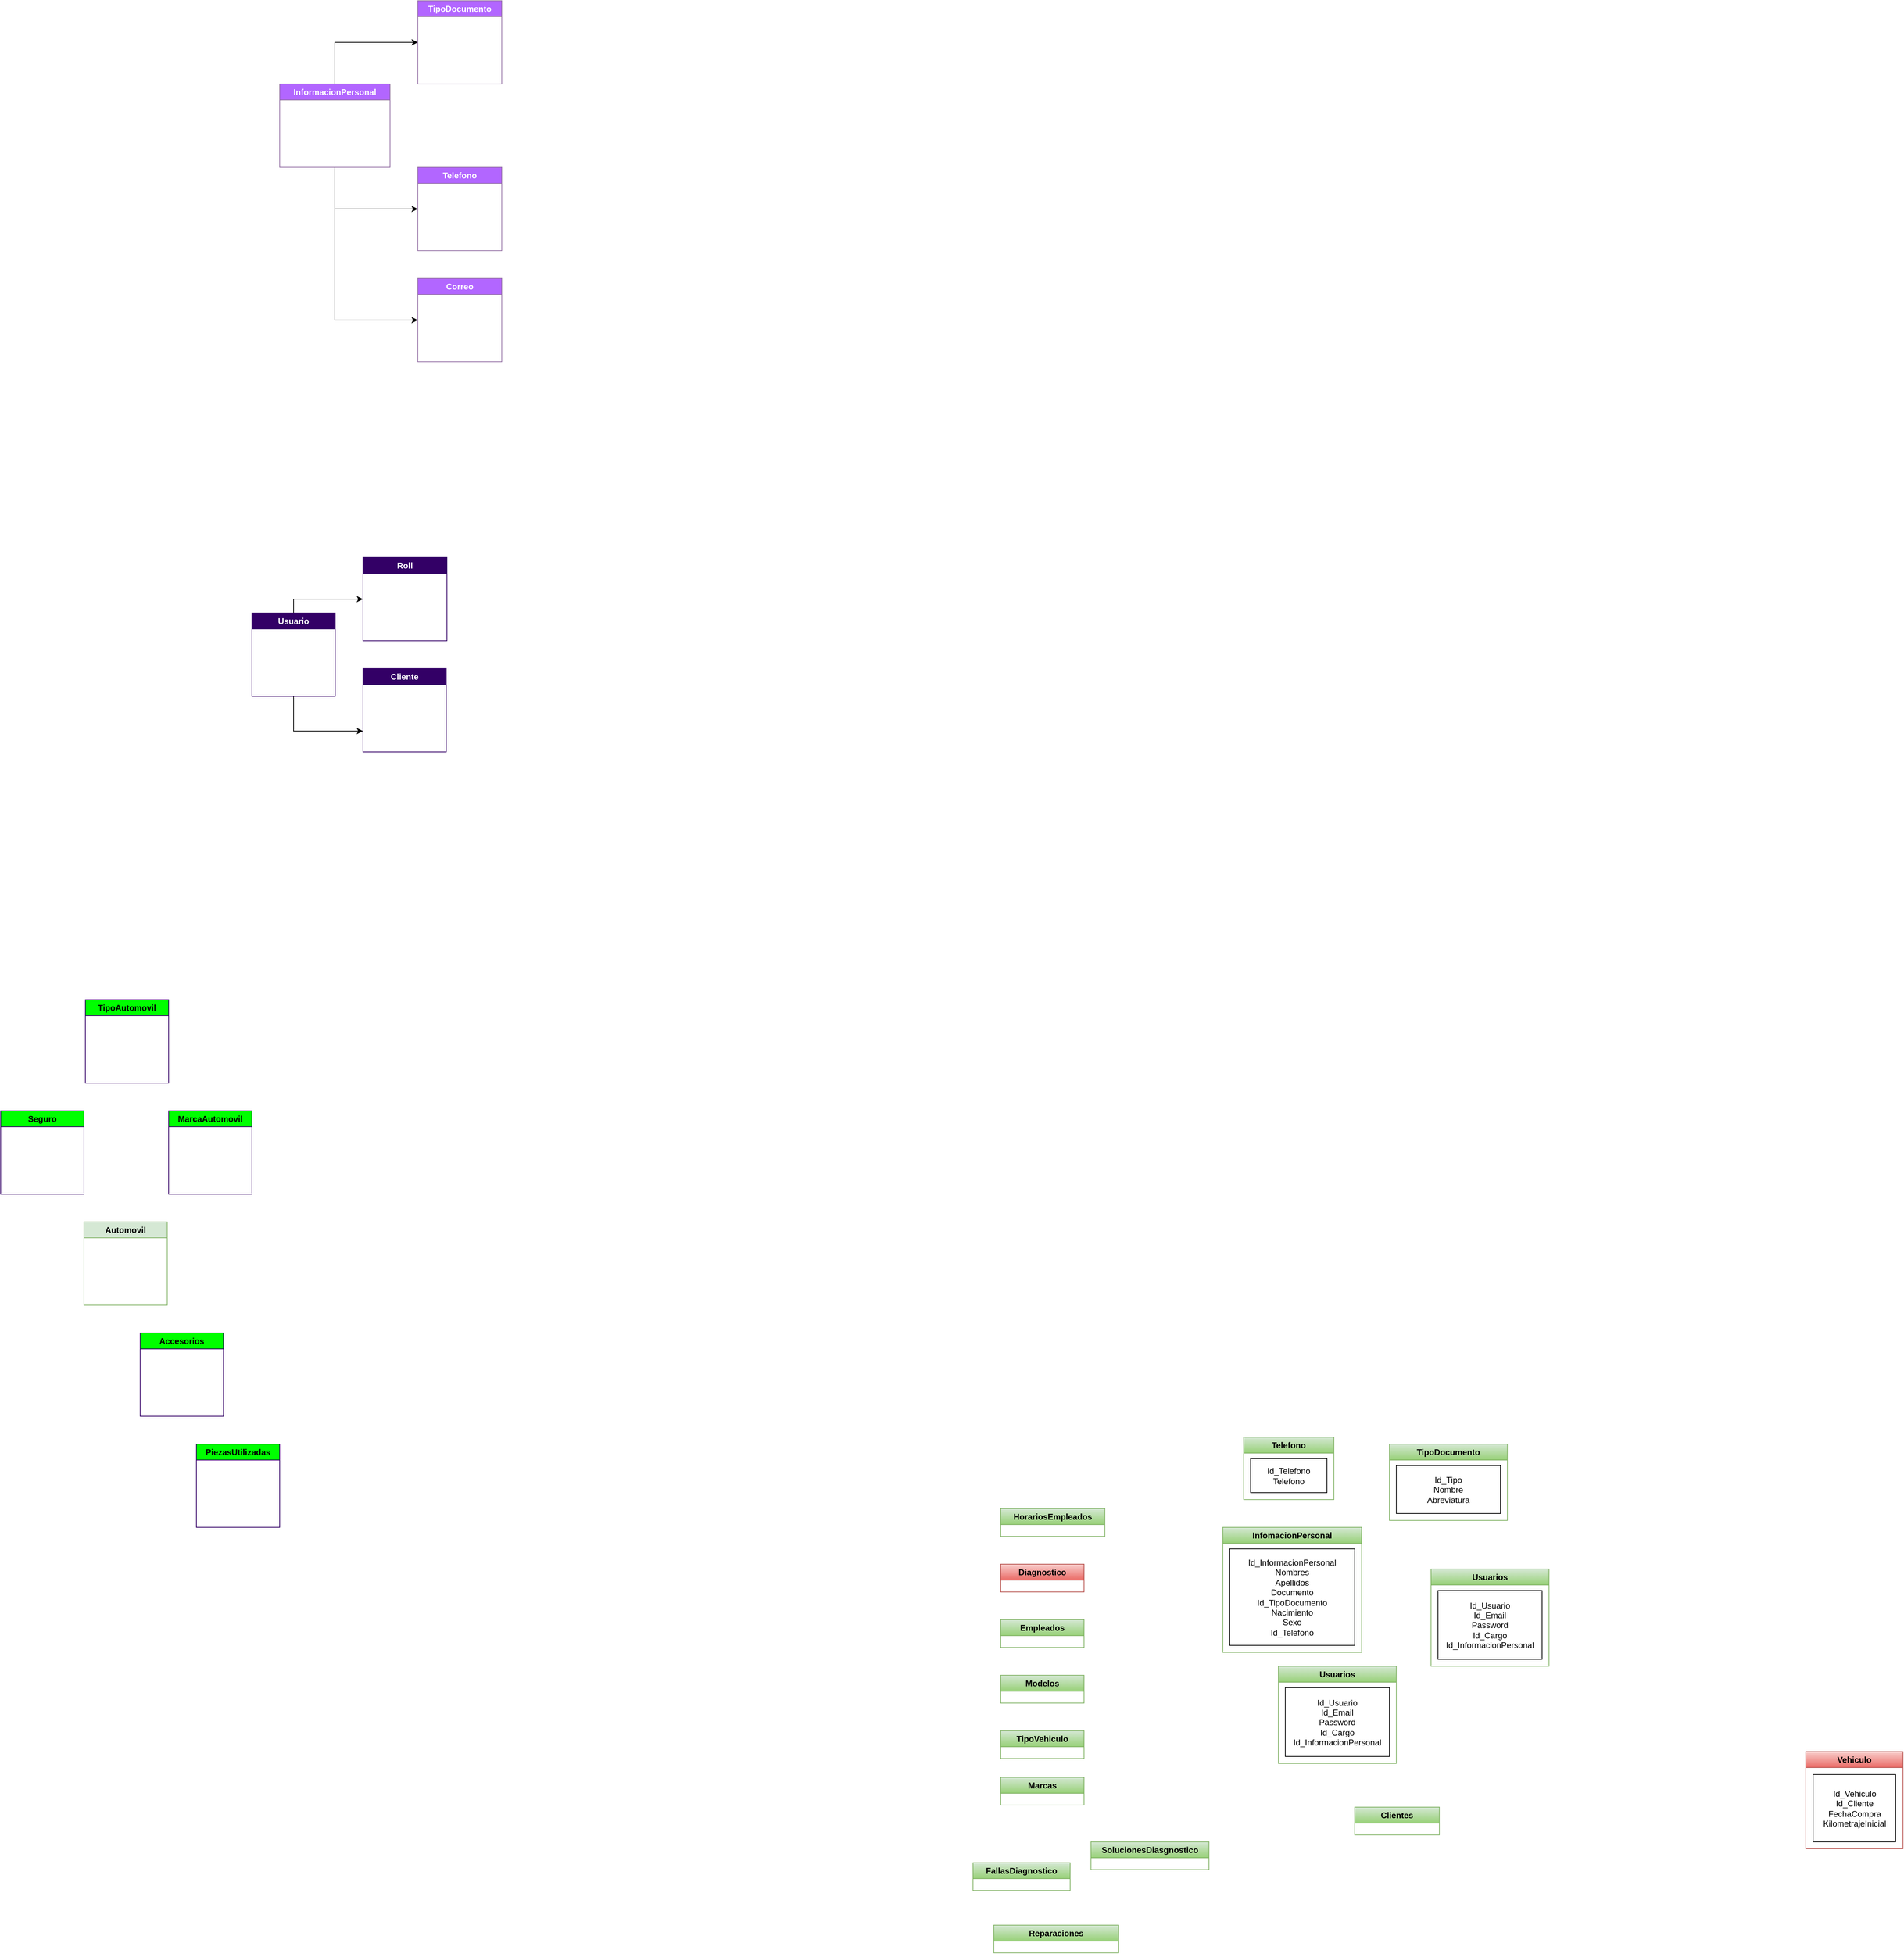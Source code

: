 <mxfile version="21.6.7" type="github">
  <diagram name="Page-1" id="T80rOR9vDIjqRzHl7qig">
    <mxGraphModel dx="2820" dy="3746" grid="1" gridSize="10" guides="1" tooltips="1" connect="1" arrows="1" fold="1" page="1" pageScale="1" pageWidth="850" pageHeight="1100" math="0" shadow="0">
      <root>
        <mxCell id="0" />
        <mxCell id="1" parent="0" />
        <mxCell id="cB3qJ_cgSJbhxKvkDimK-1" value="Empleados" style="swimlane;whiteSpace=wrap;html=1;fillColor=#d5e8d4;strokeColor=#82b366;gradientColor=#97d077;" parent="1" vertex="1" collapsed="1">
          <mxGeometry x="80" y="13" width="120" height="40" as="geometry">
            <mxRectangle x="295" y="-110" width="160" height="180" as="alternateBounds" />
          </mxGeometry>
        </mxCell>
        <mxCell id="cB3qJ_cgSJbhxKvkDimK-2" value="&lt;div&gt;Id_Empleado&lt;/div&gt;&lt;div&gt;Nombre&lt;/div&gt;&lt;div&gt;Apellido&lt;/div&gt;&lt;div&gt;FechaNacimiento&lt;/div&gt;&lt;div&gt;DireccionResidencial&lt;/div&gt;&lt;div&gt;Telefono&lt;/div&gt;&lt;div&gt;Correo&lt;/div&gt;&lt;div&gt;Id_Cargo&lt;/div&gt;" style="rounded=0;whiteSpace=wrap;html=1;" parent="cB3qJ_cgSJbhxKvkDimK-1" vertex="1">
          <mxGeometry x="10" y="35" width="140" height="133" as="geometry" />
        </mxCell>
        <mxCell id="cB3qJ_cgSJbhxKvkDimK-3" value="HorariosEmpleados" style="swimlane;whiteSpace=wrap;html=1;fillColor=#d5e8d4;strokeColor=#82b366;gradientColor=#97d077;" parent="1" vertex="1" collapsed="1">
          <mxGeometry x="80" y="-147" width="150" height="40" as="geometry">
            <mxRectangle x="520" y="80" width="160" height="130" as="alternateBounds" />
          </mxGeometry>
        </mxCell>
        <mxCell id="cB3qJ_cgSJbhxKvkDimK-4" value="&lt;div&gt;Id_Horario&lt;/div&gt;&lt;div&gt;Id_Empleado&lt;/div&gt;&lt;div&gt;Fecha&lt;/div&gt;&lt;div&gt;HoraEntrada&lt;/div&gt;&lt;div&gt;HoraSalida&lt;br&gt;&lt;/div&gt;" style="rounded=0;whiteSpace=wrap;html=1;" parent="cB3qJ_cgSJbhxKvkDimK-3" vertex="1">
          <mxGeometry x="10" y="34" width="140" height="86" as="geometry" />
        </mxCell>
        <mxCell id="cB3qJ_cgSJbhxKvkDimK-8" value="Marcas" style="swimlane;whiteSpace=wrap;html=1;fillColor=#d5e8d4;strokeColor=#82b366;gradientColor=#97d077;" parent="1" vertex="1" collapsed="1">
          <mxGeometry x="80" y="240" width="120" height="40" as="geometry">
            <mxRectangle x="830" y="-120" width="130" height="100" as="alternateBounds" />
          </mxGeometry>
        </mxCell>
        <mxCell id="cB3qJ_cgSJbhxKvkDimK-9" value="&lt;div&gt;Id_Marca&lt;/div&gt;&lt;div&gt;NombreMarca&lt;br&gt;&lt;/div&gt;" style="rounded=0;whiteSpace=wrap;html=1;" parent="cB3qJ_cgSJbhxKvkDimK-8" vertex="1">
          <mxGeometry x="10" y="35" width="110" height="53" as="geometry" />
        </mxCell>
        <mxCell id="cB3qJ_cgSJbhxKvkDimK-10" value="Modelos" style="swimlane;whiteSpace=wrap;html=1;fillColor=#d5e8d4;strokeColor=#82b366;gradientColor=#97d077;" parent="1" vertex="1" collapsed="1">
          <mxGeometry x="80" y="93" width="120" height="40" as="geometry">
            <mxRectangle x="80" y="100" width="150" height="110" as="alternateBounds" />
          </mxGeometry>
        </mxCell>
        <mxCell id="cB3qJ_cgSJbhxKvkDimK-11" value="&lt;div&gt;Id_Modelo&lt;/div&gt;&lt;div&gt;Id_Marca&lt;br&gt;&lt;/div&gt;NombreModelo" style="rounded=0;whiteSpace=wrap;html=1;" parent="cB3qJ_cgSJbhxKvkDimK-10" vertex="1">
          <mxGeometry x="9" y="31" width="132" height="69" as="geometry" />
        </mxCell>
        <mxCell id="cB3qJ_cgSJbhxKvkDimK-14" value="TipoVehiculo" style="swimlane;whiteSpace=wrap;html=1;fillColor=#d5e8d4;gradientColor=#97d077;strokeColor=#82b366;" parent="1" vertex="1" collapsed="1">
          <mxGeometry x="80" y="173" width="120" height="40" as="geometry">
            <mxRectangle x="280" y="120" width="175" height="200" as="alternateBounds" />
          </mxGeometry>
        </mxCell>
        <mxCell id="cB3qJ_cgSJbhxKvkDimK-15" value="&lt;div style=&quot;font-size: 14px;&quot;&gt;&lt;font style=&quot;font-size: 14px;&quot;&gt;Id_Vehiculo&lt;/font&gt;&lt;/div&gt;&lt;div style=&quot;font-size: 14px;&quot;&gt;&lt;font style=&quot;font-size: 14px;&quot;&gt;Id_Cliente&lt;br&gt;&lt;/font&gt;&lt;/div&gt;&lt;div style=&quot;font-size: 14px;&quot;&gt;&lt;font style=&quot;font-size: 14px;&quot;&gt;Id_TipoVehiculo&lt;/font&gt;&lt;/div&gt;&lt;div style=&quot;font-size: 14px;&quot;&gt;&lt;font style=&quot;font-size: 14px;&quot;&gt;Id_Marca&lt;/font&gt;&lt;/div&gt;&lt;div style=&quot;font-size: 14px;&quot;&gt;&lt;font style=&quot;font-size: 14px;&quot;&gt;Id_Modelo&lt;/font&gt;&lt;/div&gt;&lt;div style=&quot;font-size: 14px;&quot;&gt;&lt;font style=&quot;font-size: 14px;&quot;&gt;NumeroSerie&lt;/font&gt;&lt;/div&gt;&lt;div style=&quot;font-size: 14px;&quot;&gt;&lt;font style=&quot;font-size: 14px;&quot;&gt;Kilometraje&lt;br&gt;&lt;/font&gt;&lt;/div&gt;&lt;div style=&quot;font-size: 14px;&quot;&gt;&lt;font style=&quot;font-size: 14px;&quot;&gt;TipoMotor&lt;font style=&quot;font-size: 14px;&quot;&gt;&lt;br&gt;&lt;/font&gt;&lt;/font&gt;&lt;/div&gt;" style="rounded=0;whiteSpace=wrap;html=1;" parent="cB3qJ_cgSJbhxKvkDimK-14" vertex="1">
          <mxGeometry x="13" y="31" width="149" height="159" as="geometry" />
        </mxCell>
        <mxCell id="cB3qJ_cgSJbhxKvkDimK-18" value="Diagnostico" style="swimlane;whiteSpace=wrap;html=1;fillColor=#f8cecc;gradientColor=#ea6b66;strokeColor=#b85450;" parent="1" vertex="1" collapsed="1">
          <mxGeometry x="80" y="-67" width="120" height="40" as="geometry">
            <mxRectangle x="90" y="-140" width="150" height="180" as="alternateBounds" />
          </mxGeometry>
        </mxCell>
        <mxCell id="cB3qJ_cgSJbhxKvkDimK-19" value="&lt;div&gt;Id_Diagnostico&lt;/div&gt;&lt;div&gt;Id_Vehiculo&lt;/div&gt;&lt;div&gt;Id_Empleado&lt;/div&gt;&lt;div&gt;Fecha&lt;/div&gt;&lt;div&gt;Descripcion&lt;/div&gt;&lt;div&gt;FallasDetectadas&lt;/div&gt;&lt;div&gt;Solucion&lt;/div&gt;&lt;div&gt;CostoReparacion&lt;br&gt;&lt;/div&gt;" style="rounded=0;whiteSpace=wrap;html=1;" parent="cB3qJ_cgSJbhxKvkDimK-18" vertex="1">
          <mxGeometry x="9" y="31" width="131" height="139" as="geometry" />
        </mxCell>
        <mxCell id="cB3qJ_cgSJbhxKvkDimK-21" value="SolucionesDiasgnostico" style="swimlane;whiteSpace=wrap;html=1;fillColor=#d5e8d4;gradientColor=#97d077;strokeColor=#82b366;" parent="1" vertex="1" collapsed="1">
          <mxGeometry x="210" y="333" width="170" height="40" as="geometry">
            <mxRectangle x="500" y="260" width="170" height="120" as="alternateBounds" />
          </mxGeometry>
        </mxCell>
        <mxCell id="cB3qJ_cgSJbhxKvkDimK-22" value="&lt;div&gt;Id_SolucionDiagnostico&lt;/div&gt;&lt;div&gt;Id_Diagnostico&lt;/div&gt;&lt;div&gt;DescripcionSolucion&lt;/div&gt;" style="rounded=0;whiteSpace=wrap;html=1;" parent="cB3qJ_cgSJbhxKvkDimK-21" vertex="1">
          <mxGeometry x="10" y="33" width="150" height="77" as="geometry" />
        </mxCell>
        <mxCell id="cB3qJ_cgSJbhxKvkDimK-36" value="Factura" style="swimlane;whiteSpace=wrap;html=1;fillColor=#f8cecc;gradientColor=#ea6b66;strokeColor=#b85450;startSize=23;" parent="cB3qJ_cgSJbhxKvkDimK-21" vertex="1" collapsed="1">
          <mxGeometry x="-19" y="20" width="180" height="40" as="geometry">
            <mxRectangle x="1080" y="40" width="180" height="220" as="alternateBounds" />
          </mxGeometry>
        </mxCell>
        <mxCell id="cB3qJ_cgSJbhxKvkDimK-37" value="&lt;div&gt;Id_Factura&lt;/div&gt;&lt;div&gt;FechaEmision&lt;/div&gt;&lt;div&gt;Id_Cliente&lt;/div&gt;&lt;div&gt;Id_Vehiculo&lt;/div&gt;&lt;div&gt;Id_Diagnostico&lt;/div&gt;&lt;div&gt;Id_Reparacion&lt;/div&gt;&lt;div&gt;Subtotal&lt;/div&gt;&lt;div&gt;Impuestos&lt;/div&gt;&lt;div&gt;Descuentos&lt;/div&gt;&lt;div&gt;Total&lt;br&gt;&lt;/div&gt;" style="rounded=0;whiteSpace=wrap;html=1;" parent="cB3qJ_cgSJbhxKvkDimK-36" vertex="1">
          <mxGeometry x="16" y="37" width="150" height="170" as="geometry" />
        </mxCell>
        <mxCell id="cB3qJ_cgSJbhxKvkDimK-23" value="FallasDiagnostico" style="swimlane;whiteSpace=wrap;html=1;fillColor=#d5e8d4;gradientColor=#97d077;strokeColor=#82b366;" parent="1" vertex="1" collapsed="1">
          <mxGeometry x="40" y="363" width="140" height="40" as="geometry">
            <mxRectangle x="55" y="250" width="200" height="105" as="alternateBounds" />
          </mxGeometry>
        </mxCell>
        <mxCell id="cB3qJ_cgSJbhxKvkDimK-24" value="&lt;div&gt;Id_FallasDiagnostico&lt;/div&gt;&lt;div&gt;Id_DIagnostico&lt;/div&gt;&lt;div&gt;DescripcionFalla&lt;/div&gt;" style="rounded=0;whiteSpace=wrap;html=1;" parent="cB3qJ_cgSJbhxKvkDimK-23" vertex="1">
          <mxGeometry x="10" y="33" width="180" height="60" as="geometry" />
        </mxCell>
        <mxCell id="cB3qJ_cgSJbhxKvkDimK-26" value="Clientes" style="swimlane;whiteSpace=wrap;html=1;fillColor=#d5e8d4;gradientColor=#97d077;strokeColor=#82b366;" parent="1" vertex="1" collapsed="1">
          <mxGeometry x="590" y="283" width="122" height="40" as="geometry">
            <mxRectangle x="490" y="-140" width="135" height="140" as="alternateBounds" />
          </mxGeometry>
        </mxCell>
        <mxCell id="cB3qJ_cgSJbhxKvkDimK-27" value="&lt;div&gt;Id_Clientes&lt;/div&gt;&lt;div&gt;Nombre&lt;/div&gt;&lt;div&gt;Apellido&lt;/div&gt;&lt;div&gt;Telefono&lt;br&gt;&lt;/div&gt;&lt;div&gt;Correo&lt;/div&gt;&lt;div&gt;Direccion&lt;br&gt;&lt;/div&gt;" style="rounded=0;whiteSpace=wrap;html=1;" parent="cB3qJ_cgSJbhxKvkDimK-26" vertex="1">
          <mxGeometry x="11" y="33" width="113" height="97" as="geometry" />
        </mxCell>
        <mxCell id="cB3qJ_cgSJbhxKvkDimK-29" value="&lt;div&gt;Vehiculo&lt;/div&gt;" style="swimlane;whiteSpace=wrap;html=1;fillColor=#f8cecc;gradientColor=#ea6b66;strokeColor=#b85450;" parent="1" vertex="1">
          <mxGeometry x="1240" y="203" width="140" height="140" as="geometry">
            <mxRectangle x="50" y="-20" width="180" height="40" as="alternateBounds" />
          </mxGeometry>
        </mxCell>
        <mxCell id="cB3qJ_cgSJbhxKvkDimK-30" value="&lt;div&gt;Id_Vehiculo&lt;/div&gt;&lt;div&gt;Id_Cliente&lt;/div&gt;&lt;div&gt;FechaCompra&lt;/div&gt;&lt;div&gt;KilometrajeInicial&lt;br&gt;&lt;/div&gt;" style="rounded=0;whiteSpace=wrap;html=1;" parent="cB3qJ_cgSJbhxKvkDimK-29" vertex="1">
          <mxGeometry x="10.5" y="33" width="119" height="97" as="geometry" />
        </mxCell>
        <mxCell id="cB3qJ_cgSJbhxKvkDimK-38" value="Reparaciones" style="swimlane;whiteSpace=wrap;html=1;fillColor=#d5e8d4;gradientColor=#97d077;strokeColor=#82b366;startSize=23;" parent="1" vertex="1" collapsed="1">
          <mxGeometry x="70" y="453" width="180" height="40" as="geometry">
            <mxRectangle x="710" y="40" width="190" height="140" as="alternateBounds" />
          </mxGeometry>
        </mxCell>
        <mxCell id="cB3qJ_cgSJbhxKvkDimK-39" value="&lt;div&gt;Id_Reparaciones&lt;/div&gt;&lt;div&gt;Fecha&lt;/div&gt;&lt;div&gt;Id_Diagnostico&lt;br&gt;&lt;/div&gt;&lt;div&gt;Id_Factura&lt;/div&gt;&lt;div&gt;Id_Cliente&lt;/div&gt;&lt;div&gt;Id_vehiculo&lt;br&gt;&lt;/div&gt;" style="rounded=0;whiteSpace=wrap;html=1;" parent="cB3qJ_cgSJbhxKvkDimK-38" vertex="1">
          <mxGeometry x="11" y="33" width="169" height="97" as="geometry" />
        </mxCell>
        <mxCell id="ILn246hxc0myOcRo-HGs-21" style="edgeStyle=orthogonalEdgeStyle;rounded=0;orthogonalLoop=1;jettySize=auto;html=1;exitX=0.5;exitY=0;exitDx=0;exitDy=0;entryX=0;entryY=0.5;entryDx=0;entryDy=0;" parent="1" source="ILn246hxc0myOcRo-HGs-1" target="ILn246hxc0myOcRo-HGs-2" edge="1">
          <mxGeometry relative="1" as="geometry" />
        </mxCell>
        <mxCell id="ILn246hxc0myOcRo-HGs-22" style="edgeStyle=orthogonalEdgeStyle;rounded=0;orthogonalLoop=1;jettySize=auto;html=1;exitX=0.5;exitY=1;exitDx=0;exitDy=0;entryX=0;entryY=0.75;entryDx=0;entryDy=0;" parent="1" source="ILn246hxc0myOcRo-HGs-1" target="ILn246hxc0myOcRo-HGs-4" edge="1">
          <mxGeometry relative="1" as="geometry" />
        </mxCell>
        <mxCell id="ILn246hxc0myOcRo-HGs-1" value="&lt;font color=&quot;#ffffff&quot;&gt;&lt;span style=&quot;background-color: rgb(51, 0, 102);&quot;&gt;Usuario&lt;/span&gt;&lt;/font&gt;" style="swimlane;whiteSpace=wrap;html=1;fillColor=#330066;strokeColor=#330066;" parent="1" vertex="1">
          <mxGeometry x="-999" y="-1437" width="120" height="120" as="geometry" />
        </mxCell>
        <mxCell id="ILn246hxc0myOcRo-HGs-2" value="&lt;div&gt;&lt;font color=&quot;#ffffff&quot;&gt;Roll&lt;/font&gt;&lt;/div&gt;" style="swimlane;whiteSpace=wrap;html=1;strokeColor=#330066;fillColor=#330066;" parent="1" vertex="1">
          <mxGeometry x="-839" y="-1517" width="121" height="120" as="geometry" />
        </mxCell>
        <mxCell id="ILn246hxc0myOcRo-HGs-4" value="&lt;div&gt;&lt;font color=&quot;#ffffff&quot;&gt;Cliente&lt;/font&gt;&lt;/div&gt;" style="swimlane;whiteSpace=wrap;html=1;strokeColor=#330066;fillColor=#330066;" parent="1" vertex="1">
          <mxGeometry x="-839" y="-1357" width="120" height="120" as="geometry" />
        </mxCell>
        <mxCell id="ILn246hxc0myOcRo-HGs-6" value="Automovil" style="swimlane;whiteSpace=wrap;html=1;strokeColor=#82b366;fillColor=#d5e8d4;startSize=23;" parent="1" vertex="1">
          <mxGeometry x="-1241" y="-560" width="120" height="120" as="geometry" />
        </mxCell>
        <mxCell id="ILn246hxc0myOcRo-HGs-7" value="MarcaAutomovil" style="swimlane;whiteSpace=wrap;html=1;strokeColor=#330066;fillColor=#00FF00;startSize=23;" parent="1" vertex="1">
          <mxGeometry x="-1119" y="-720" width="120" height="120" as="geometry" />
        </mxCell>
        <mxCell id="ILn246hxc0myOcRo-HGs-8" value="Accesorios" style="swimlane;whiteSpace=wrap;html=1;strokeColor=#330066;fillColor=#00FF00;startSize=23;" parent="1" vertex="1">
          <mxGeometry x="-1160" y="-400" width="120" height="120" as="geometry" />
        </mxCell>
        <mxCell id="ILn246hxc0myOcRo-HGs-9" value="PiezasUtilizadas" style="swimlane;whiteSpace=wrap;html=1;strokeColor=#330066;fillColor=#00FF00;startSize=23;" parent="1" vertex="1">
          <mxGeometry x="-1079" y="-240" width="120" height="120" as="geometry" />
        </mxCell>
        <mxCell id="ILn246hxc0myOcRo-HGs-10" value="Seguro" style="swimlane;whiteSpace=wrap;html=1;strokeColor=#330066;fillColor=#00FF00;startSize=23;" parent="1" vertex="1">
          <mxGeometry x="-1361" y="-720" width="120" height="120" as="geometry" />
        </mxCell>
        <mxCell id="ILn246hxc0myOcRo-HGs-17" style="edgeStyle=orthogonalEdgeStyle;rounded=0;orthogonalLoop=1;jettySize=auto;html=1;exitX=0.5;exitY=0;exitDx=0;exitDy=0;entryX=0;entryY=0.5;entryDx=0;entryDy=0;" parent="1" source="ILn246hxc0myOcRo-HGs-11" target="ILn246hxc0myOcRo-HGs-12" edge="1">
          <mxGeometry relative="1" as="geometry" />
        </mxCell>
        <mxCell id="ILn246hxc0myOcRo-HGs-18" style="edgeStyle=orthogonalEdgeStyle;rounded=0;orthogonalLoop=1;jettySize=auto;html=1;exitX=0.5;exitY=1;exitDx=0;exitDy=0;entryX=0;entryY=0.5;entryDx=0;entryDy=0;" parent="1" source="ILn246hxc0myOcRo-HGs-11" target="ILn246hxc0myOcRo-HGs-16" edge="1">
          <mxGeometry relative="1" as="geometry" />
        </mxCell>
        <mxCell id="ILn246hxc0myOcRo-HGs-20" style="edgeStyle=orthogonalEdgeStyle;rounded=0;orthogonalLoop=1;jettySize=auto;html=1;exitX=0.5;exitY=1;exitDx=0;exitDy=0;entryX=0;entryY=0.5;entryDx=0;entryDy=0;" parent="1" source="ILn246hxc0myOcRo-HGs-11" target="ILn246hxc0myOcRo-HGs-19" edge="1">
          <mxGeometry relative="1" as="geometry" />
        </mxCell>
        <mxCell id="ILn246hxc0myOcRo-HGs-11" value="&lt;font color=&quot;#ffffff&quot;&gt;InformacionPersonal&lt;/font&gt;" style="swimlane;whiteSpace=wrap;html=1;strokeColor=#9673a6;fillColor=#B266FF;" parent="1" vertex="1">
          <mxGeometry x="-959" y="-2199" width="159" height="120" as="geometry" />
        </mxCell>
        <mxCell id="ILn246hxc0myOcRo-HGs-12" value="&lt;div&gt;&lt;font color=&quot;#ffffff&quot;&gt;TipoDocumento&lt;/font&gt;&lt;/div&gt;" style="swimlane;whiteSpace=wrap;html=1;strokeColor=#9673a6;fillColor=#B266FF;" parent="1" vertex="1">
          <mxGeometry x="-760" y="-2319" width="121" height="120" as="geometry" />
        </mxCell>
        <mxCell id="ILn246hxc0myOcRo-HGs-13" value="TipoAutomovil" style="swimlane;whiteSpace=wrap;html=1;strokeColor=#330066;fillColor=#00FF00;startSize=23;" parent="1" vertex="1">
          <mxGeometry x="-1239" y="-880" width="120" height="120" as="geometry" />
        </mxCell>
        <mxCell id="ILn246hxc0myOcRo-HGs-16" value="&lt;font color=&quot;#ffffff&quot;&gt;Telefono&lt;/font&gt;" style="swimlane;whiteSpace=wrap;html=1;strokeColor=#9673a6;fillColor=#B266FF;" parent="1" vertex="1">
          <mxGeometry x="-760" y="-2079" width="121" height="120" as="geometry" />
        </mxCell>
        <mxCell id="ILn246hxc0myOcRo-HGs-19" value="&lt;font color=&quot;#ffffff&quot;&gt;Correo&lt;/font&gt;" style="swimlane;whiteSpace=wrap;html=1;strokeColor=#9673a6;fillColor=#B266FF;" parent="1" vertex="1">
          <mxGeometry x="-760" y="-1919" width="121" height="120" as="geometry" />
        </mxCell>
        <mxCell id="sHfeXuW7Db1C12ehNsMq-1" value="InfomacionPersonal" style="swimlane;whiteSpace=wrap;html=1;fillColor=#d5e8d4;strokeColor=#82b366;gradientColor=#97d077;" vertex="1" parent="1">
          <mxGeometry x="400" y="-120" width="200" height="180" as="geometry">
            <mxRectangle x="400" y="-120" width="120" height="40" as="alternateBounds" />
          </mxGeometry>
        </mxCell>
        <mxCell id="sHfeXuW7Db1C12ehNsMq-2" value="&lt;div&gt;Id_InformacionPersonal&lt;/div&gt;&lt;div&gt;Nombres&lt;/div&gt;&lt;div&gt;Apellidos&lt;/div&gt;&lt;div&gt;Documento&lt;/div&gt;&lt;div&gt;Id_TipoDocumento&lt;/div&gt;&lt;div&gt;Nacimiento&lt;/div&gt;&lt;div&gt;Sexo&lt;/div&gt;&lt;div&gt;Id_Telefono&lt;/div&gt;" style="rounded=0;whiteSpace=wrap;html=1;" vertex="1" parent="sHfeXuW7Db1C12ehNsMq-1">
          <mxGeometry x="10" y="31" width="180" height="139" as="geometry" />
        </mxCell>
        <mxCell id="sHfeXuW7Db1C12ehNsMq-3" value="Telefono" style="swimlane;whiteSpace=wrap;html=1;fillColor=#d5e8d4;strokeColor=#82b366;gradientColor=#97d077;" vertex="1" parent="1">
          <mxGeometry x="430" y="-250" width="130" height="90" as="geometry">
            <mxRectangle x="400" y="-120" width="120" height="40" as="alternateBounds" />
          </mxGeometry>
        </mxCell>
        <mxCell id="sHfeXuW7Db1C12ehNsMq-4" value="Id_Telefono&lt;br&gt;Telefono" style="rounded=0;whiteSpace=wrap;html=1;" vertex="1" parent="sHfeXuW7Db1C12ehNsMq-3">
          <mxGeometry x="10" y="31" width="110" height="49" as="geometry" />
        </mxCell>
        <mxCell id="sHfeXuW7Db1C12ehNsMq-5" value="TipoDocumento" style="swimlane;whiteSpace=wrap;html=1;fillColor=#d5e8d4;strokeColor=#82b366;gradientColor=#97d077;" vertex="1" parent="1">
          <mxGeometry x="640" y="-240" width="170" height="110" as="geometry">
            <mxRectangle x="400" y="-120" width="120" height="40" as="alternateBounds" />
          </mxGeometry>
        </mxCell>
        <mxCell id="sHfeXuW7Db1C12ehNsMq-6" value="Id_Tipo&lt;br&gt;Nombre&lt;br&gt;Abreviatura" style="rounded=0;whiteSpace=wrap;html=1;" vertex="1" parent="sHfeXuW7Db1C12ehNsMq-5">
          <mxGeometry x="10" y="31" width="150" height="69" as="geometry" />
        </mxCell>
        <mxCell id="sHfeXuW7Db1C12ehNsMq-7" value="Usuarios" style="swimlane;whiteSpace=wrap;html=1;fillColor=#d5e8d4;strokeColor=#82b366;gradientColor=#97d077;" vertex="1" parent="1">
          <mxGeometry x="700" y="-60" width="170" height="140" as="geometry">
            <mxRectangle x="400" y="-120" width="120" height="40" as="alternateBounds" />
          </mxGeometry>
        </mxCell>
        <mxCell id="sHfeXuW7Db1C12ehNsMq-8" value="Id_Usuario&lt;br&gt;Id_Email&lt;br&gt;Password&lt;br&gt;Id_Cargo&lt;br&gt;Id_InformacionPersonal&lt;br&gt;" style="rounded=0;whiteSpace=wrap;html=1;" vertex="1" parent="sHfeXuW7Db1C12ehNsMq-7">
          <mxGeometry x="10" y="31" width="150" height="99" as="geometry" />
        </mxCell>
        <mxCell id="sHfeXuW7Db1C12ehNsMq-9" value="Usuarios" style="swimlane;whiteSpace=wrap;html=1;fillColor=#d5e8d4;strokeColor=#82b366;gradientColor=#97d077;" vertex="1" parent="1">
          <mxGeometry x="480" y="80" width="170" height="140" as="geometry">
            <mxRectangle x="400" y="-120" width="120" height="40" as="alternateBounds" />
          </mxGeometry>
        </mxCell>
        <mxCell id="sHfeXuW7Db1C12ehNsMq-10" value="Id_Usuario&lt;br&gt;Id_Email&lt;br&gt;Password&lt;br&gt;Id_Cargo&lt;br&gt;Id_InformacionPersonal&lt;br&gt;" style="rounded=0;whiteSpace=wrap;html=1;" vertex="1" parent="sHfeXuW7Db1C12ehNsMq-9">
          <mxGeometry x="10" y="31" width="150" height="99" as="geometry" />
        </mxCell>
      </root>
    </mxGraphModel>
  </diagram>
</mxfile>
